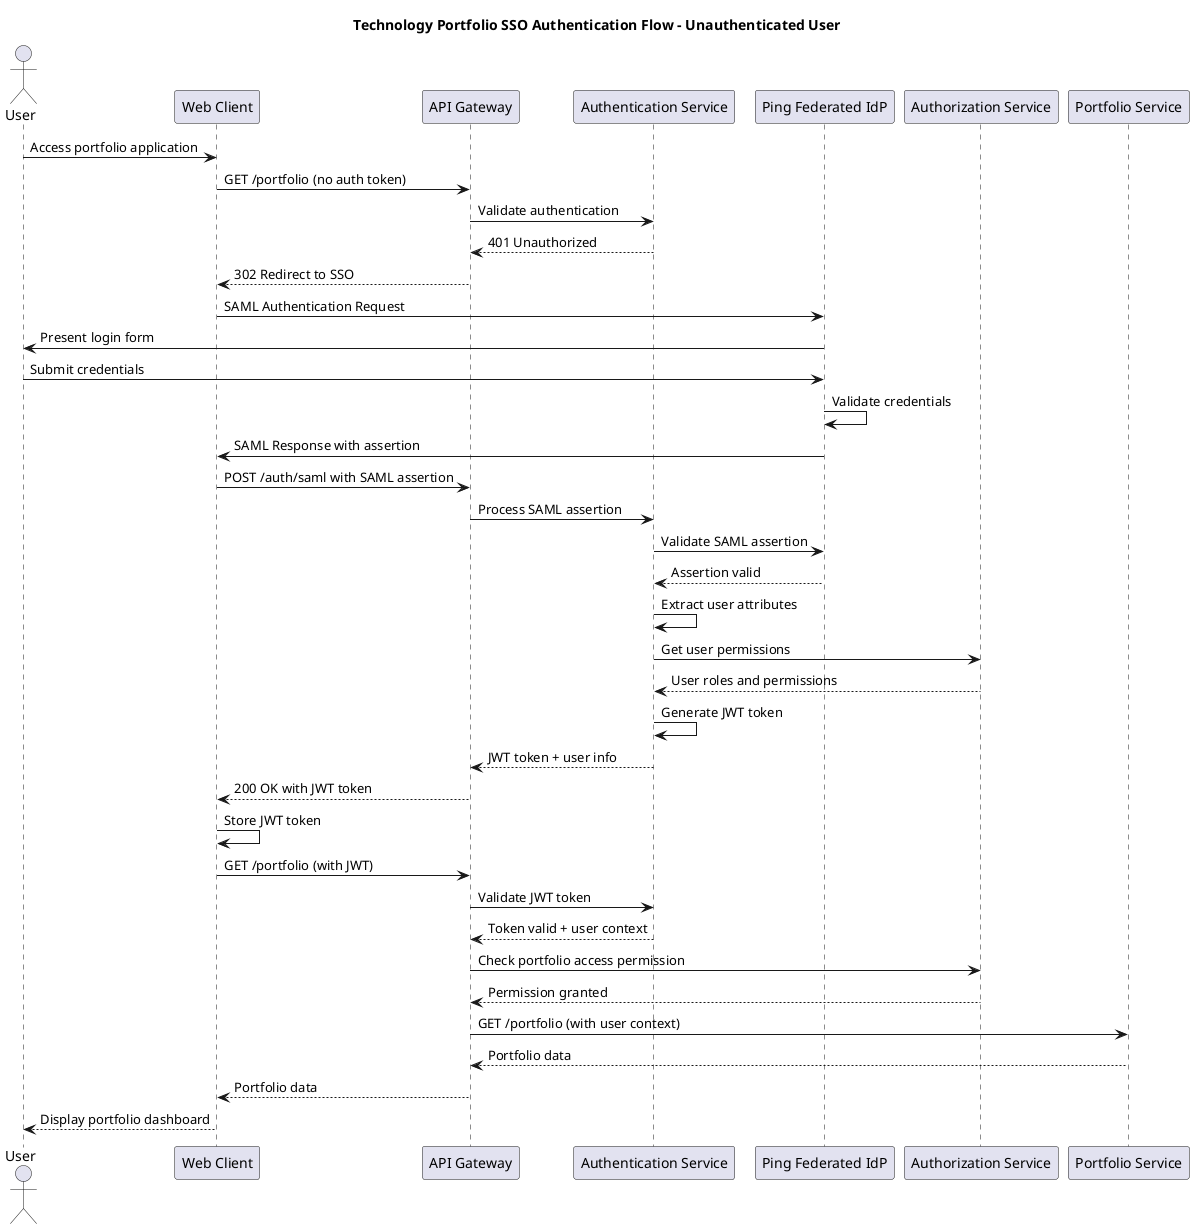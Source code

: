 @startuml
title Technology Portfolio SSO Authentication Flow - Unauthenticated User

actor User as U
participant "Web Client" as WC
participant "API Gateway" as AG
participant "Authentication Service" as AS
participant "Ping Federated IdP" as PF
participant "Authorization Service" as AuthS
participant "Portfolio Service" as PS

U -> WC: Access portfolio application
WC -> AG: GET /portfolio (no auth token)
AG -> AS: Validate authentication
AS --> AG: 401 Unauthorized
AG --> WC: 302 Redirect to SSO
WC -> PF: SAML Authentication Request
PF -> U: Present login form
U -> PF: Submit credentials
PF -> PF: Validate credentials
PF -> WC: SAML Response with assertion
WC -> AG: POST /auth/saml with SAML assertion
AG -> AS: Process SAML assertion
AS -> PF: Validate SAML assertion
PF --> AS: Assertion valid
AS -> AS: Extract user attributes
AS -> AuthS: Get user permissions
AuthS --> AS: User roles and permissions
AS -> AS: Generate JWT token
AS --> AG: JWT token + user info
AG --> WC: 200 OK with JWT token
WC -> WC: Store JWT token
WC -> AG: GET /portfolio (with JWT)
AG -> AS: Validate JWT token
AS --> AG: Token valid + user context
AG -> AuthS: Check portfolio access permission
AuthS --> AG: Permission granted
AG -> PS: GET /portfolio (with user context)
PS --> AG: Portfolio data
AG --> WC: Portfolio data
WC --> U: Display portfolio dashboard

@enduml
